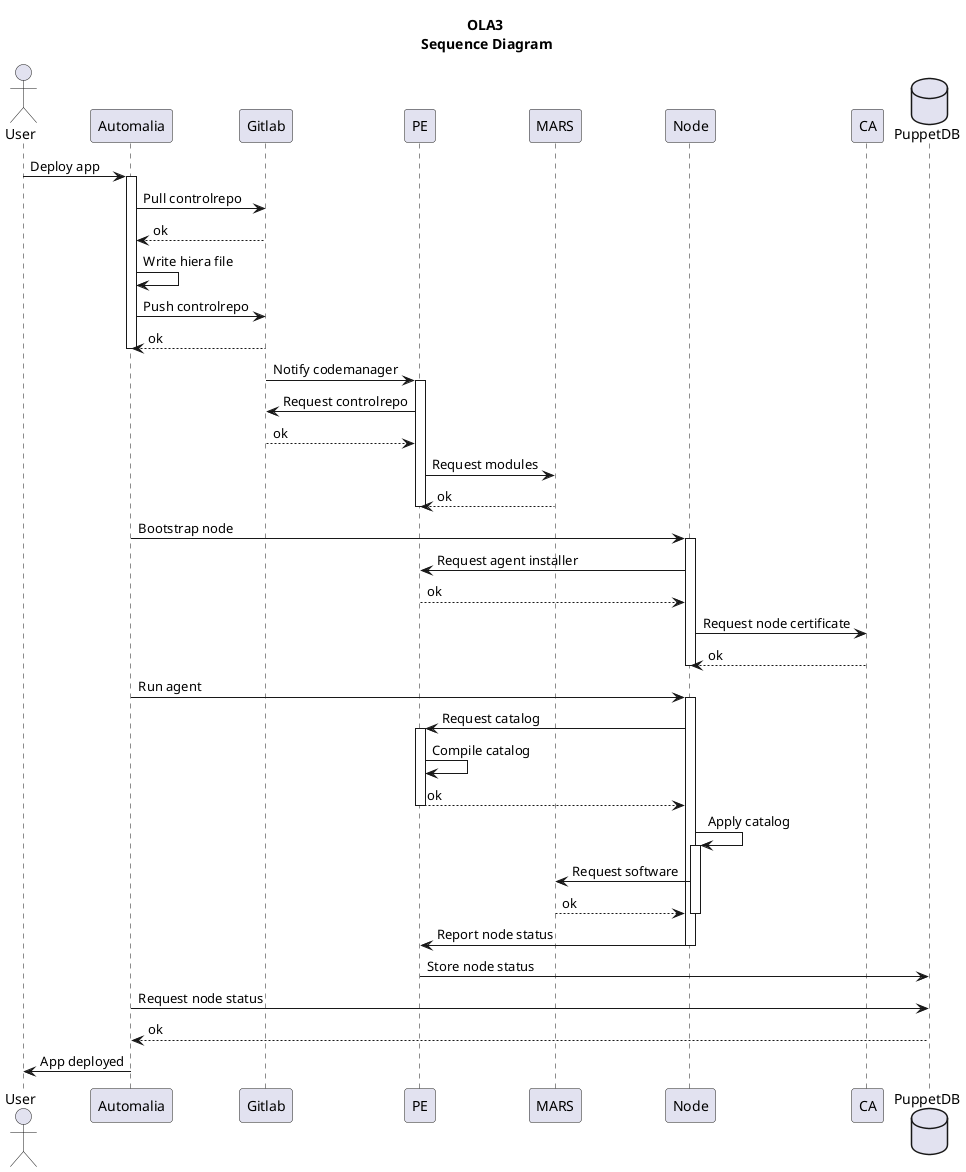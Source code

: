 @startuml
title OLA3\n Sequence Diagram

actor User
participant "Automalia" as A
participant "Gitlab" as B
participant "PE" as C
participant "MARS" as D
participant "Node" as E
participant "CA" as F
database "PuppetDB" as G

User -> A: Deploy app
activate A
A -> B: Pull controlrepo
B --> A: ok
A -> A: Write hiera file
A -> B: Push controlrepo
B --> A: ok
deactivate A

B -> C: Notify codemanager
activate C
C -> B: Request controlrepo
B --> C: ok
C -> D: Request modules
D --> C: ok
deactivate C

A -> E: Bootstrap node
activate E
E -> C: Request agent installer
C --> E: ok
E -> F: Request node certificate
F --> E: ok
deactivate E

A -> E: Run agent
activate E
E -> C: Request catalog
activate C
C -> C: Compile catalog
C --> E: ok
deactivate C
E -> E: Apply catalog
activate E
E -> D: Request software
D --> E: ok
deactivate E
E -> C: Report node status
deactivate E

C -> G: Store node status
A -> G: Request node status
G --> A: ok

A -> User: App deployed
@enduml
